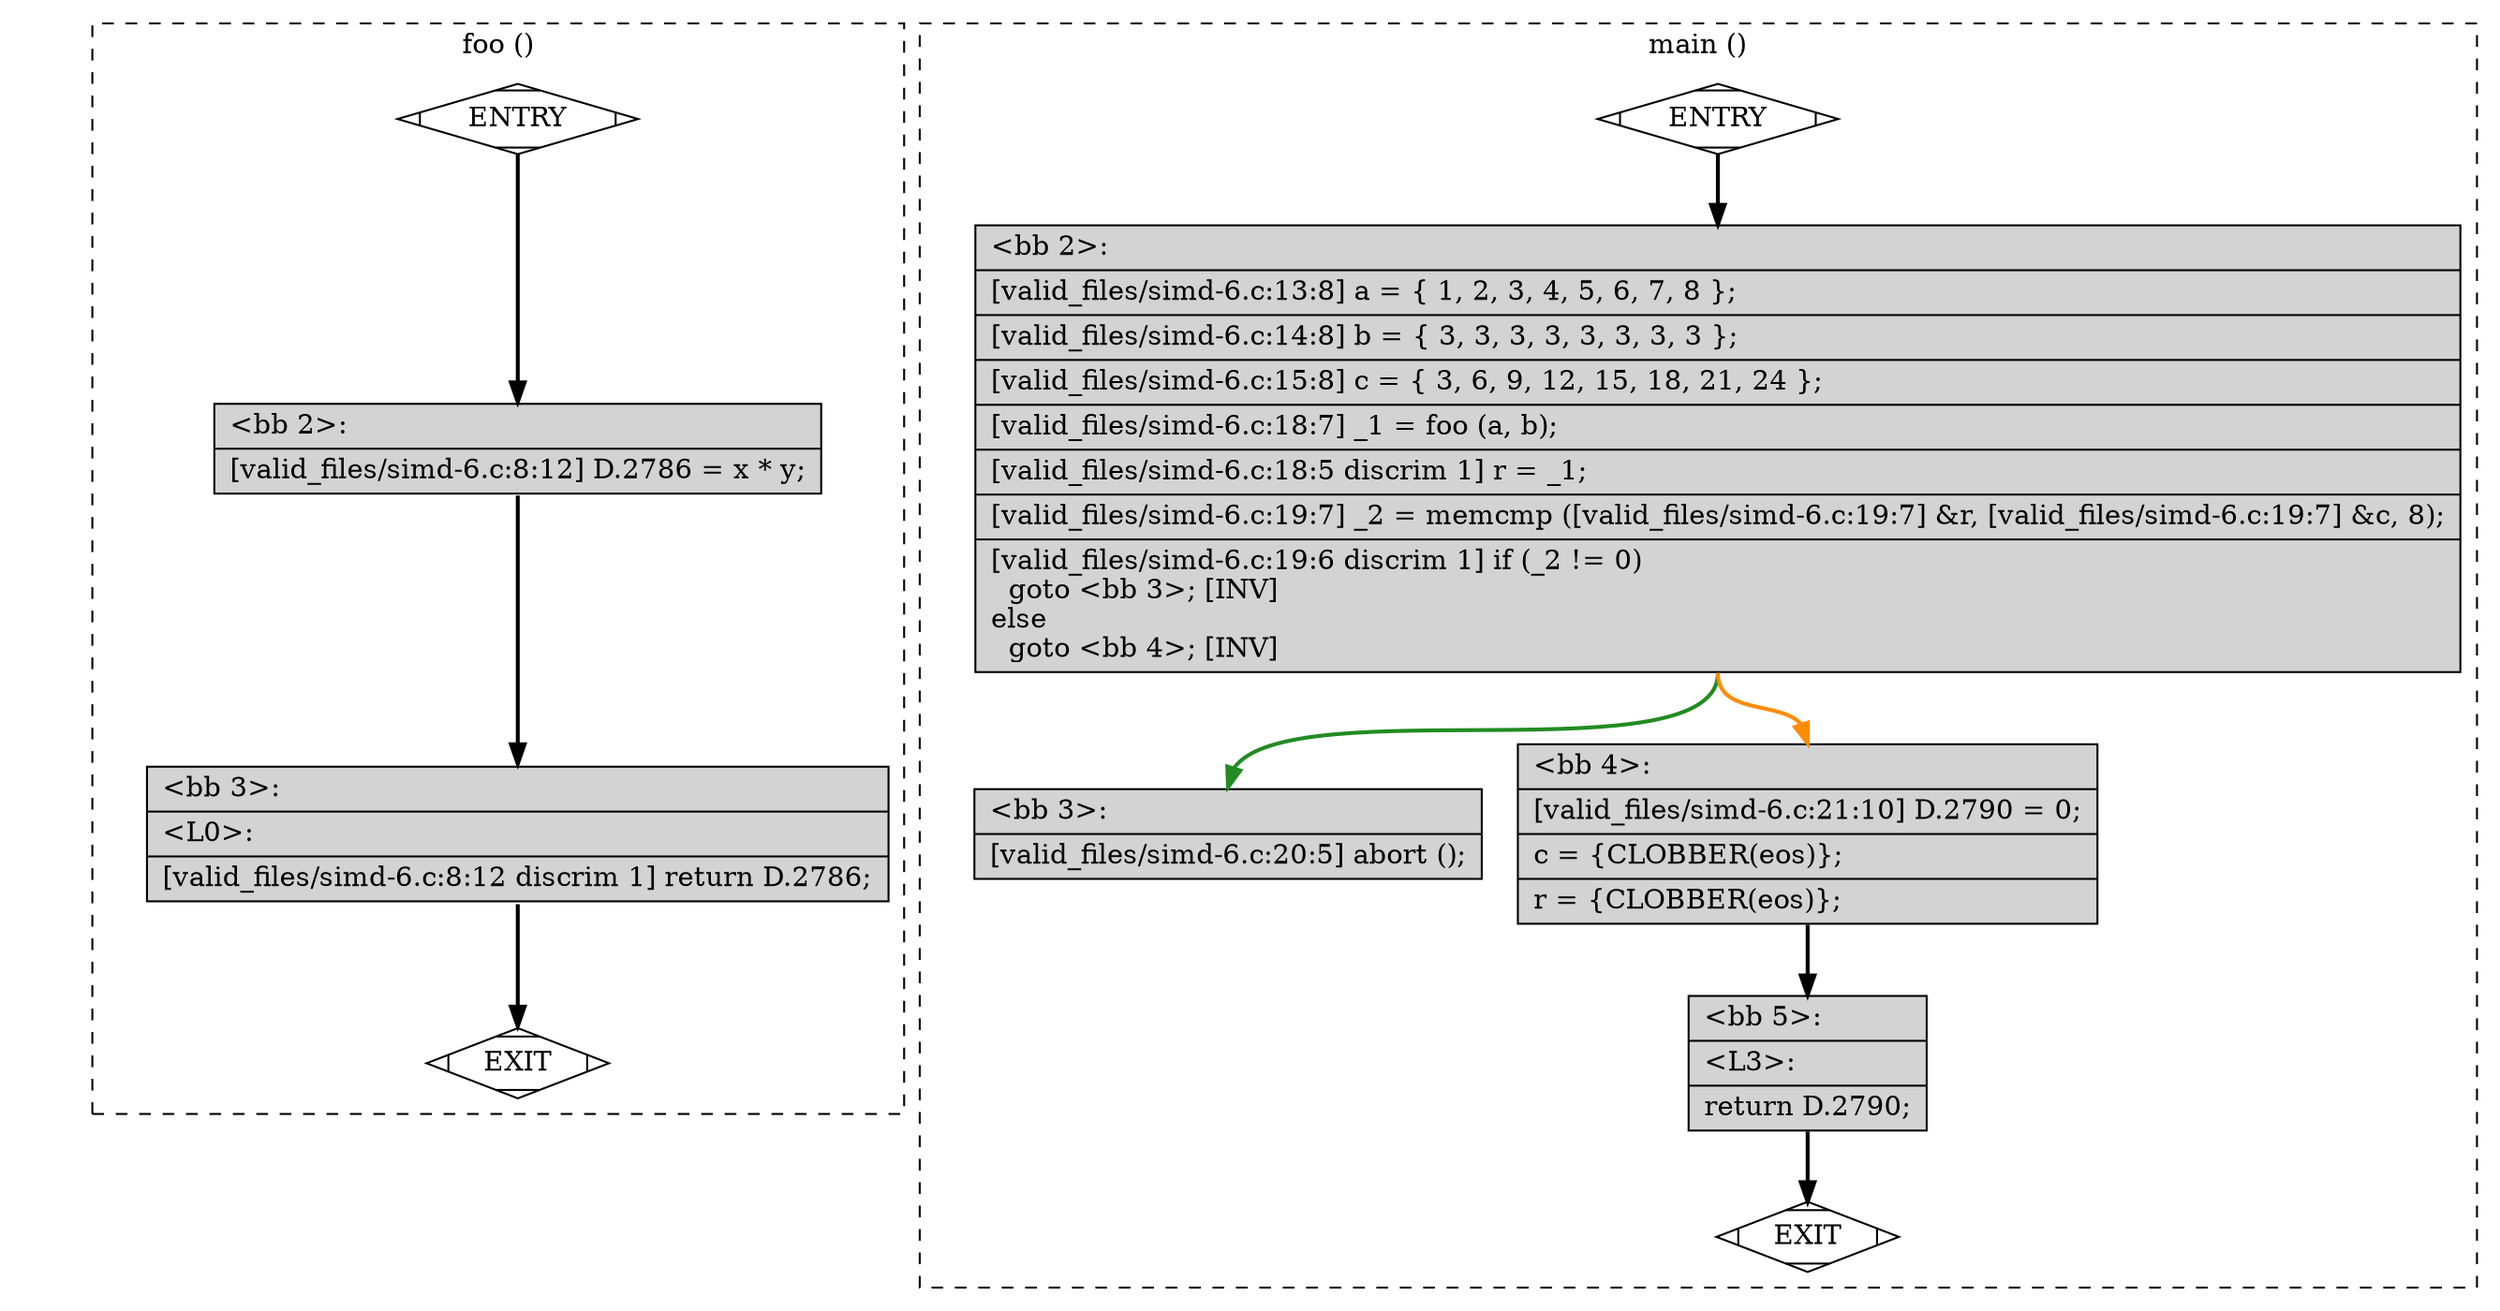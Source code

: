 digraph "a-simd-6.c.015t.cfg" {
overlap=false;
subgraph "cluster_foo" {
	style="dashed";
	color="black";
	label="foo ()";
	fn_0_basic_block_0 [shape=Mdiamond,style=filled,fillcolor=white,label="ENTRY"];

	fn_0_basic_block_1 [shape=Mdiamond,style=filled,fillcolor=white,label="EXIT"];

	fn_0_basic_block_2 [shape=record,style=filled,fillcolor=lightgrey,label="{\<bb\ 2\>:\l\
|[valid_files/simd-6.c:8:12]\ D.2786\ =\ x\ *\ y;\l\
}"];

	fn_0_basic_block_3 [shape=record,style=filled,fillcolor=lightgrey,label="{\<bb\ 3\>:\l\
|\<L0\>:\l\
|[valid_files/simd-6.c:8:12\ discrim\ 1]\ return\ D.2786;\l\
}"];

	fn_0_basic_block_0:s -> fn_0_basic_block_2:n [style="solid,bold",color=black,weight=100,constraint=true];
	fn_0_basic_block_2:s -> fn_0_basic_block_3:n [style="solid,bold",color=black,weight=100,constraint=true];
	fn_0_basic_block_3:s -> fn_0_basic_block_1:n [style="solid,bold",color=black,weight=10,constraint=true];
	fn_0_basic_block_0:s -> fn_0_basic_block_1:n [style="invis",constraint=true];
}
subgraph "cluster_main" {
	style="dashed";
	color="black";
	label="main ()";
	fn_1_basic_block_0 [shape=Mdiamond,style=filled,fillcolor=white,label="ENTRY"];

	fn_1_basic_block_1 [shape=Mdiamond,style=filled,fillcolor=white,label="EXIT"];

	fn_1_basic_block_2 [shape=record,style=filled,fillcolor=lightgrey,label="{\<bb\ 2\>:\l\
|[valid_files/simd-6.c:13:8]\ a\ =\ \{\ 1,\ 2,\ 3,\ 4,\ 5,\ 6,\ 7,\ 8\ \};\l\
|[valid_files/simd-6.c:14:8]\ b\ =\ \{\ 3,\ 3,\ 3,\ 3,\ 3,\ 3,\ 3,\ 3\ \};\l\
|[valid_files/simd-6.c:15:8]\ c\ =\ \{\ 3,\ 6,\ 9,\ 12,\ 15,\ 18,\ 21,\ 24\ \};\l\
|[valid_files/simd-6.c:18:7]\ _1\ =\ foo\ (a,\ b);\l\
|[valid_files/simd-6.c:18:5\ discrim\ 1]\ r\ =\ _1;\l\
|[valid_files/simd-6.c:19:7]\ _2\ =\ memcmp\ ([valid_files/simd-6.c:19:7]\ &r,\ [valid_files/simd-6.c:19:7]\ &c,\ 8);\l\
|[valid_files/simd-6.c:19:6\ discrim\ 1]\ if\ (_2\ !=\ 0)\l\
\ \ goto\ \<bb\ 3\>;\ [INV]\l\
else\l\
\ \ goto\ \<bb\ 4\>;\ [INV]\l\
}"];

	fn_1_basic_block_3 [shape=record,style=filled,fillcolor=lightgrey,label="{\<bb\ 3\>:\l\
|[valid_files/simd-6.c:20:5]\ abort\ ();\l\
}"];

	fn_1_basic_block_4 [shape=record,style=filled,fillcolor=lightgrey,label="{\<bb\ 4\>:\l\
|[valid_files/simd-6.c:21:10]\ D.2790\ =\ 0;\l\
|c\ =\ \{CLOBBER(eos)\};\l\
|r\ =\ \{CLOBBER(eos)\};\l\
}"];

	fn_1_basic_block_5 [shape=record,style=filled,fillcolor=lightgrey,label="{\<bb\ 5\>:\l\
|\<L3\>:\l\
|return\ D.2790;\l\
}"];

	fn_1_basic_block_0:s -> fn_1_basic_block_2:n [style="solid,bold",color=black,weight=100,constraint=true];
	fn_1_basic_block_2:s -> fn_1_basic_block_3:n [style="solid,bold",color=forestgreen,weight=10,constraint=true];
	fn_1_basic_block_2:s -> fn_1_basic_block_4:n [style="solid,bold",color=darkorange,weight=10,constraint=true];
	fn_1_basic_block_4:s -> fn_1_basic_block_5:n [style="solid,bold",color=black,weight=100,constraint=true];
	fn_1_basic_block_5:s -> fn_1_basic_block_1:n [style="solid,bold",color=black,weight=10,constraint=true];
	fn_1_basic_block_0:s -> fn_1_basic_block_1:n [style="invis",constraint=true];
}
}
